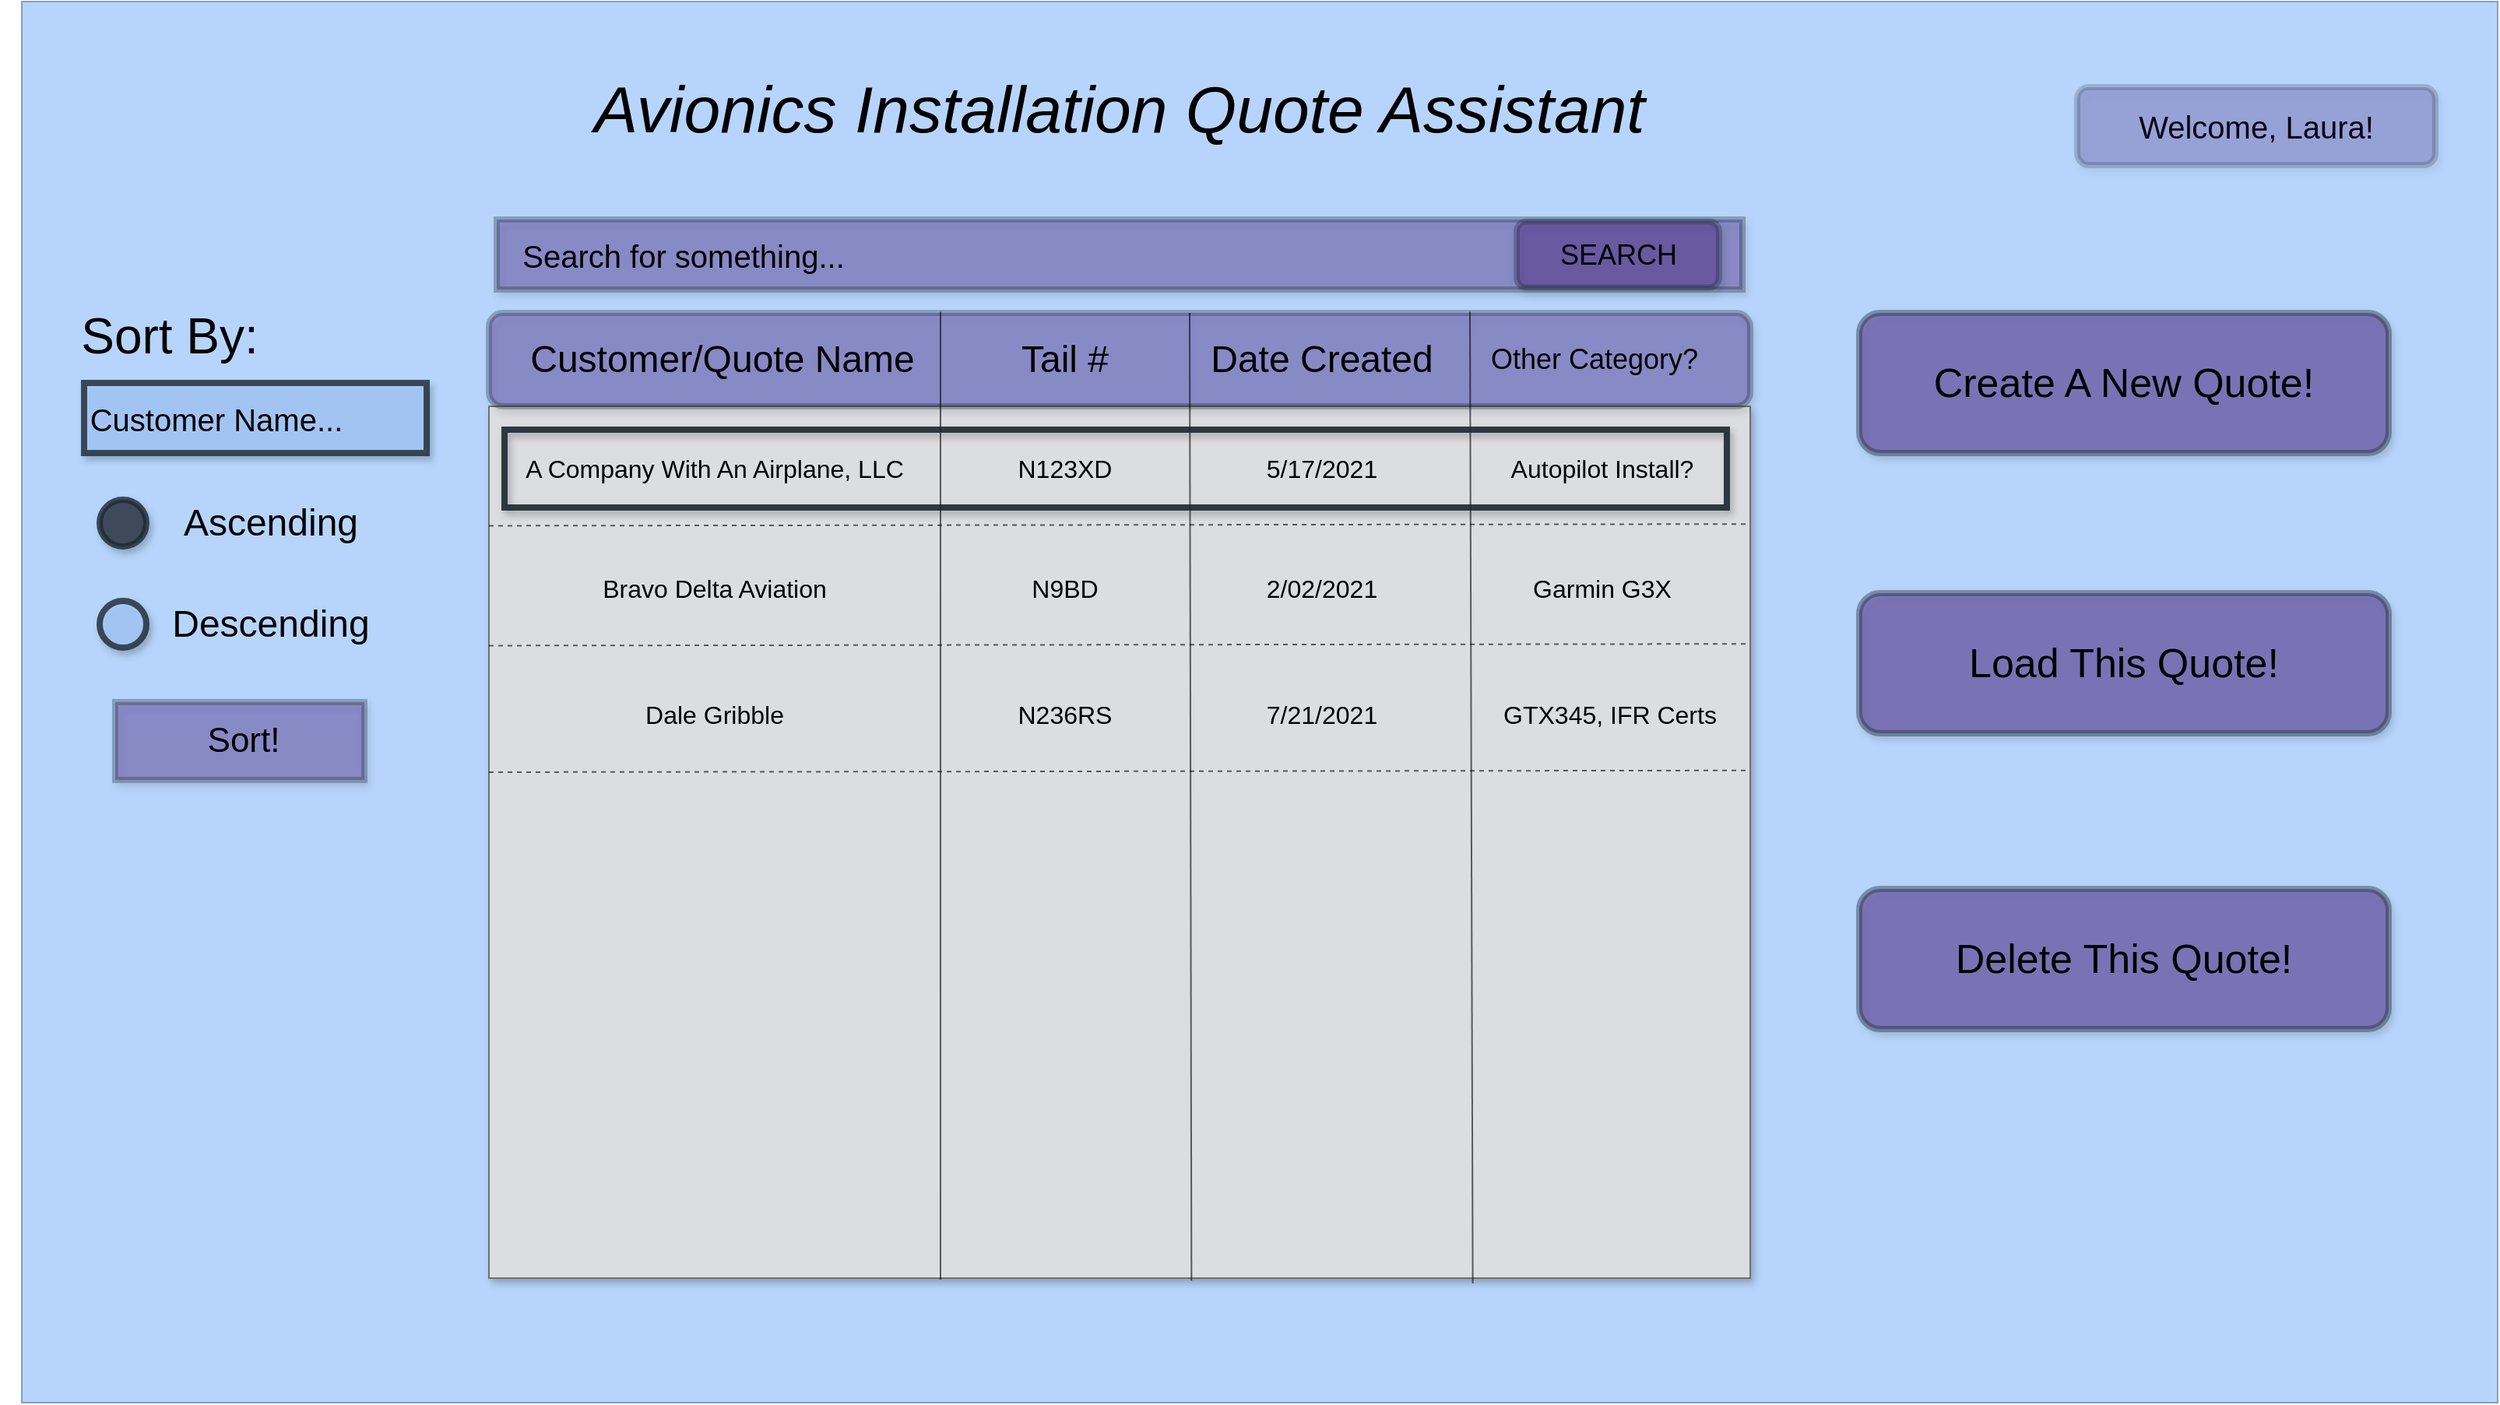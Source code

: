 <mxfile version="14.6.13" type="device"><diagram id="6U93knNAuOLgVZMRlZt9" name="Page-1"><mxGraphModel dx="1740" dy="1410" grid="1" gridSize="10" guides="1" tooltips="1" connect="1" arrows="1" fold="1" page="1" pageScale="1" pageWidth="850" pageHeight="1100" math="0" shadow="0"><root><mxCell id="0"/><mxCell id="1" parent="0"/><mxCell id="J-xcn78S-y5r1iiGGd38-1" value="" style="rounded=0;whiteSpace=wrap;html=1;flipH=1;strokeColor=#6c8ebf;opacity=80;fillColor=#A6CBFC;" parent="1" vertex="1"><mxGeometry x="70" y="170" width="1590" height="900" as="geometry"/></mxCell><mxCell id="J-xcn78S-y5r1iiGGd38-2" value="" style="rounded=0;whiteSpace=wrap;html=1;strokeColor=#666666;glass=0;sketch=0;shadow=1;opacity=90;fillColor=#E3E3E3;" parent="1" vertex="1"><mxGeometry x="370" y="430" width="810" height="560" as="geometry"/></mxCell><mxCell id="J-xcn78S-y5r1iiGGd38-3" value="" style="rounded=1;whiteSpace=wrap;html=1;fontColor=#ffffff;fillColor=#380070;shadow=1;opacity=30;strokeWidth=4;strokeColor=#1C2730;" parent="1" vertex="1"><mxGeometry x="370" y="370" width="810" height="60" as="geometry"/></mxCell><mxCell id="J-xcn78S-y5r1iiGGd38-4" value="&lt;div style=&quot;font-size: 24px&quot;&gt;&lt;font style=&quot;font-size: 24px&quot;&gt;Customer/Quote Name&lt;/font&gt;&lt;/div&gt;" style="text;html=1;strokeColor=none;fillColor=none;align=center;verticalAlign=middle;whiteSpace=wrap;rounded=0;shadow=1;glass=0;sketch=0;opacity=30;" parent="1" vertex="1"><mxGeometry x="380" y="380" width="280" height="40" as="geometry"/></mxCell><mxCell id="J-xcn78S-y5r1iiGGd38-5" value="" style="endArrow=none;html=1;entryX=0.358;entryY=-0.013;entryDx=0;entryDy=0;entryPerimeter=0;opacity=60;" parent="1" target="J-xcn78S-y5r1iiGGd38-3" edge="1"><mxGeometry width="50" height="50" relative="1" as="geometry"><mxPoint x="660" y="991" as="sourcePoint"/><mxPoint x="700" y="470" as="targetPoint"/></mxGeometry></mxCell><mxCell id="J-xcn78S-y5r1iiGGd38-6" value="&lt;font style=&quot;font-size: 24px&quot;&gt;Tail #&lt;/font&gt;" style="text;html=1;strokeColor=none;fillColor=none;align=center;verticalAlign=middle;whiteSpace=wrap;rounded=0;shadow=1;glass=0;sketch=0;opacity=30;" parent="1" vertex="1"><mxGeometry x="690" y="385" width="100" height="30" as="geometry"/></mxCell><mxCell id="J-xcn78S-y5r1iiGGd38-7" value="" style="endArrow=none;html=1;entryX=0.358;entryY=-0.013;entryDx=0;entryDy=0;entryPerimeter=0;opacity=60;exitX=0.557;exitY=1.003;exitDx=0;exitDy=0;exitPerimeter=0;" parent="1" source="J-xcn78S-y5r1iiGGd38-2" edge="1"><mxGeometry width="50" height="50" relative="1" as="geometry"><mxPoint x="820.02" y="430.78" as="sourcePoint"/><mxPoint x="820" y="370.0" as="targetPoint"/></mxGeometry></mxCell><mxCell id="J-xcn78S-y5r1iiGGd38-9" value="&lt;font style=&quot;font-size: 24px&quot;&gt;Date Created&lt;/font&gt;" style="text;html=1;strokeColor=none;fillColor=none;align=center;verticalAlign=middle;whiteSpace=wrap;rounded=0;shadow=1;glass=0;sketch=0;opacity=30;" parent="1" vertex="1"><mxGeometry x="830" y="380" width="150" height="40" as="geometry"/></mxCell><mxCell id="J-xcn78S-y5r1iiGGd38-10" value="" style="endArrow=none;html=1;entryX=0.358;entryY=-0.013;entryDx=0;entryDy=0;entryPerimeter=0;opacity=60;exitX=0.78;exitY=1.006;exitDx=0;exitDy=0;exitPerimeter=0;" parent="1" source="J-xcn78S-y5r1iiGGd38-2" edge="1"><mxGeometry width="50" height="50" relative="1" as="geometry"><mxPoint x="1000.02" y="430" as="sourcePoint"/><mxPoint x="1000" y="369.22" as="targetPoint"/></mxGeometry></mxCell><mxCell id="J-xcn78S-y5r1iiGGd38-11" value="&lt;font style=&quot;font-size: 18px&quot;&gt;Other Category?&lt;br&gt;&lt;/font&gt;" style="text;html=1;strokeColor=none;fillColor=none;align=center;verticalAlign=middle;whiteSpace=wrap;rounded=0;shadow=1;glass=0;sketch=0;opacity=30;" parent="1" vertex="1"><mxGeometry x="1010" y="380" width="140" height="40" as="geometry"/></mxCell><mxCell id="J-xcn78S-y5r1iiGGd38-13" value="" style="rounded=0;whiteSpace=wrap;html=1;shadow=1;glass=0;sketch=0;strokeColor=#1C2730;strokeWidth=4;fillColor=#A6CBFC;gradientColor=none;opacity=80;" parent="1" vertex="1"><mxGeometry x="110" y="415" width="220" height="45" as="geometry"/></mxCell><mxCell id="J-xcn78S-y5r1iiGGd38-14" value="&lt;font style=&quot;font-size: 32px&quot;&gt;Sort By:&lt;br&gt;&lt;/font&gt;" style="text;html=1;strokeColor=none;fillColor=none;align=center;verticalAlign=middle;whiteSpace=wrap;rounded=0;shadow=1;glass=0;sketch=0;opacity=80;" parent="1" vertex="1"><mxGeometry x="60" y="355" width="210" height="60" as="geometry"/></mxCell><mxCell id="J-xcn78S-y5r1iiGGd38-17" value="&lt;font style=&quot;font-size: 20px&quot;&gt;Customer Name...&lt;/font&gt;" style="text;html=1;strokeColor=none;fillColor=none;align=center;verticalAlign=middle;whiteSpace=wrap;rounded=0;shadow=1;glass=0;sketch=0;opacity=80;" parent="1" vertex="1"><mxGeometry x="110" y="415" width="170" height="45" as="geometry"/></mxCell><mxCell id="J-xcn78S-y5r1iiGGd38-18" value="" style="ellipse;whiteSpace=wrap;html=1;aspect=fixed;rounded=0;shadow=1;glass=0;sketch=0;strokeColor=#1C2730;strokeWidth=4;gradientColor=none;opacity=80;fillColor=#28313D;" parent="1" vertex="1"><mxGeometry x="120" y="490" width="30" height="30" as="geometry"/></mxCell><mxCell id="J-xcn78S-y5r1iiGGd38-19" value="&lt;font style=&quot;font-size: 24px&quot;&gt;Ascending&lt;/font&gt;" style="text;html=1;strokeColor=none;fillColor=none;align=center;verticalAlign=middle;whiteSpace=wrap;rounded=0;shadow=1;glass=0;sketch=0;opacity=80;" parent="1" vertex="1"><mxGeometry x="160" y="485" width="140" height="40" as="geometry"/></mxCell><mxCell id="J-xcn78S-y5r1iiGGd38-20" value="" style="ellipse;whiteSpace=wrap;html=1;aspect=fixed;rounded=0;shadow=1;glass=0;sketch=0;strokeColor=#1C2730;strokeWidth=4;fillColor=#A6CBFC;gradientColor=none;opacity=80;" parent="1" vertex="1"><mxGeometry x="120" y="555" width="30" height="30" as="geometry"/></mxCell><mxCell id="J-xcn78S-y5r1iiGGd38-21" value="&lt;div style=&quot;font-size: 24px&quot;&gt;&lt;font style=&quot;font-size: 24px&quot;&gt;Descending&lt;/font&gt;&lt;/div&gt;" style="text;html=1;strokeColor=none;fillColor=none;align=center;verticalAlign=middle;whiteSpace=wrap;rounded=0;shadow=1;glass=0;sketch=0;opacity=80;" parent="1" vertex="1"><mxGeometry x="160" y="550" width="140" height="40" as="geometry"/></mxCell><mxCell id="J-xcn78S-y5r1iiGGd38-22" value="" style="rounded=0;whiteSpace=wrap;html=1;shadow=1;glass=0;sketch=0;strokeColor=#1C2730;strokeWidth=4;gradientColor=none;opacity=30;fillColor=#380070;" parent="1" vertex="1"><mxGeometry x="130" y="620" width="160" height="50" as="geometry"/></mxCell><mxCell id="J-xcn78S-y5r1iiGGd38-23" value="&lt;font style=&quot;font-size: 22px&quot;&gt;Sort!&lt;/font&gt;" style="text;html=1;strokeColor=none;fillColor=none;align=center;verticalAlign=middle;whiteSpace=wrap;rounded=0;shadow=1;glass=0;sketch=0;opacity=30;" parent="1" vertex="1"><mxGeometry x="145" y="625" width="135" height="40" as="geometry"/></mxCell><mxCell id="J-xcn78S-y5r1iiGGd38-24" value="&lt;font style=&quot;font-size: 16px&quot;&gt;A Company With An Airplane, LLC&lt;br&gt;&lt;/font&gt;" style="text;html=1;strokeColor=none;fillColor=none;align=center;verticalAlign=middle;whiteSpace=wrap;rounded=0;shadow=1;glass=0;sketch=0;opacity=30;" parent="1" vertex="1"><mxGeometry x="380" y="440" width="270" height="60" as="geometry"/></mxCell><mxCell id="J-xcn78S-y5r1iiGGd38-27" value="&lt;font style=&quot;font-size: 16px&quot;&gt;N123XD&lt;/font&gt;" style="text;html=1;strokeColor=none;fillColor=none;align=center;verticalAlign=middle;whiteSpace=wrap;rounded=0;shadow=1;glass=0;sketch=0;opacity=30;" parent="1" vertex="1"><mxGeometry x="675" y="450" width="130" height="40" as="geometry"/></mxCell><mxCell id="J-xcn78S-y5r1iiGGd38-28" value="&lt;font style=&quot;font-size: 16px&quot;&gt;5/17/2021&lt;/font&gt;" style="text;html=1;strokeColor=none;fillColor=none;align=center;verticalAlign=middle;whiteSpace=wrap;rounded=0;shadow=1;glass=0;sketch=0;opacity=30;" parent="1" vertex="1"><mxGeometry x="840" y="450" width="130" height="40" as="geometry"/></mxCell><mxCell id="J-xcn78S-y5r1iiGGd38-30" value="&lt;font style=&quot;font-size: 16px&quot;&gt;Autopilot Install?&lt;br&gt;&lt;/font&gt;" style="text;html=1;strokeColor=none;fillColor=none;align=center;verticalAlign=middle;whiteSpace=wrap;rounded=0;shadow=1;glass=0;sketch=0;opacity=30;" parent="1" vertex="1"><mxGeometry x="1020" y="450" width="130" height="40" as="geometry"/></mxCell><mxCell id="J-xcn78S-y5r1iiGGd38-31" value="" style="endArrow=none;dashed=1;html=1;fillColor=#696969;opacity=60;exitX=0;exitY=0.137;exitDx=0;exitDy=0;exitPerimeter=0;entryX=1;entryY=0.135;entryDx=0;entryDy=0;entryPerimeter=0;" parent="1" source="J-xcn78S-y5r1iiGGd38-2" target="J-xcn78S-y5r1iiGGd38-2" edge="1"><mxGeometry width="50" height="50" relative="1" as="geometry"><mxPoint x="720" y="630" as="sourcePoint"/><mxPoint x="770" y="580" as="targetPoint"/></mxGeometry></mxCell><mxCell id="J-xcn78S-y5r1iiGGd38-32" value="&lt;font style=&quot;font-size: 16px&quot;&gt;Bravo Delta Aviation&lt;br&gt;&lt;/font&gt;" style="text;html=1;strokeColor=none;fillColor=none;align=center;verticalAlign=middle;whiteSpace=wrap;rounded=0;shadow=1;glass=0;sketch=0;opacity=30;" parent="1" vertex="1"><mxGeometry x="380" y="517" width="270" height="60" as="geometry"/></mxCell><mxCell id="J-xcn78S-y5r1iiGGd38-33" value="&lt;font style=&quot;font-size: 16px&quot;&gt;N9BD&lt;/font&gt;" style="text;html=1;strokeColor=none;fillColor=none;align=center;verticalAlign=middle;whiteSpace=wrap;rounded=0;shadow=1;glass=0;sketch=0;opacity=30;" parent="1" vertex="1"><mxGeometry x="675" y="527" width="130" height="40" as="geometry"/></mxCell><mxCell id="J-xcn78S-y5r1iiGGd38-34" value="&lt;font style=&quot;font-size: 16px&quot;&gt;2/02/2021&lt;/font&gt;" style="text;html=1;strokeColor=none;fillColor=none;align=center;verticalAlign=middle;whiteSpace=wrap;rounded=0;shadow=1;glass=0;sketch=0;opacity=30;" parent="1" vertex="1"><mxGeometry x="840" y="527" width="130" height="40" as="geometry"/></mxCell><mxCell id="J-xcn78S-y5r1iiGGd38-35" value="&lt;font style=&quot;font-size: 16px&quot;&gt;Garmin G3X&lt;br&gt;&lt;/font&gt;" style="text;html=1;strokeColor=none;fillColor=none;align=center;verticalAlign=middle;whiteSpace=wrap;rounded=0;shadow=1;glass=0;sketch=0;opacity=30;" parent="1" vertex="1"><mxGeometry x="1020" y="527" width="130" height="40" as="geometry"/></mxCell><mxCell id="J-xcn78S-y5r1iiGGd38-36" value="" style="endArrow=none;dashed=1;html=1;fillColor=#696969;opacity=60;exitX=0;exitY=0.137;exitDx=0;exitDy=0;exitPerimeter=0;entryX=1;entryY=0.135;entryDx=0;entryDy=0;entryPerimeter=0;" parent="1" edge="1"><mxGeometry width="50" height="50" relative="1" as="geometry"><mxPoint x="370" y="583.72" as="sourcePoint"/><mxPoint x="1180" y="582.6" as="targetPoint"/></mxGeometry></mxCell><mxCell id="J-xcn78S-y5r1iiGGd38-37" value="&lt;font style=&quot;font-size: 16px&quot;&gt;Dale Gribble&lt;br&gt;&lt;/font&gt;" style="text;html=1;strokeColor=none;fillColor=none;align=center;verticalAlign=middle;whiteSpace=wrap;rounded=0;shadow=1;glass=0;sketch=0;opacity=30;" parent="1" vertex="1"><mxGeometry x="380" y="598.28" width="270" height="60" as="geometry"/></mxCell><mxCell id="J-xcn78S-y5r1iiGGd38-38" value="&lt;font style=&quot;font-size: 16px&quot;&gt;N236RS&lt;/font&gt;" style="text;html=1;strokeColor=none;fillColor=none;align=center;verticalAlign=middle;whiteSpace=wrap;rounded=0;shadow=1;glass=0;sketch=0;opacity=30;" parent="1" vertex="1"><mxGeometry x="675" y="608.28" width="130" height="40" as="geometry"/></mxCell><mxCell id="J-xcn78S-y5r1iiGGd38-39" value="&lt;font style=&quot;font-size: 16px&quot;&gt;7/21/2021&lt;/font&gt;" style="text;html=1;strokeColor=none;fillColor=none;align=center;verticalAlign=middle;whiteSpace=wrap;rounded=0;shadow=1;glass=0;sketch=0;opacity=30;" parent="1" vertex="1"><mxGeometry x="840" y="608.28" width="130" height="40" as="geometry"/></mxCell><mxCell id="J-xcn78S-y5r1iiGGd38-40" value="&lt;font style=&quot;font-size: 16px&quot;&gt;GTX345, IFR Certs&lt;br&gt;&lt;/font&gt;" style="text;html=1;strokeColor=none;fillColor=none;align=center;verticalAlign=middle;whiteSpace=wrap;rounded=0;shadow=1;glass=0;sketch=0;opacity=30;" parent="1" vertex="1"><mxGeometry x="1020" y="608.28" width="140" height="40" as="geometry"/></mxCell><mxCell id="J-xcn78S-y5r1iiGGd38-41" value="" style="endArrow=none;dashed=1;html=1;fillColor=#696969;opacity=60;exitX=0;exitY=0.137;exitDx=0;exitDy=0;exitPerimeter=0;entryX=1;entryY=0.135;entryDx=0;entryDy=0;entryPerimeter=0;" parent="1" edge="1"><mxGeometry width="50" height="50" relative="1" as="geometry"><mxPoint x="370" y="665.0" as="sourcePoint"/><mxPoint x="1180" y="663.88" as="targetPoint"/></mxGeometry></mxCell><mxCell id="J-xcn78S-y5r1iiGGd38-42" value="&lt;i&gt;&lt;font style=&quot;font-size: 42px&quot;&gt;Avionics Installation Quote Assistant&lt;br&gt;&lt;/font&gt;&lt;/i&gt;" style="text;html=1;strokeColor=none;fillColor=none;align=center;verticalAlign=middle;whiteSpace=wrap;rounded=0;shadow=1;glass=0;sketch=0;opacity=30;" parent="1" vertex="1"><mxGeometry x="390" y="200" width="770" height="80" as="geometry"/></mxCell><mxCell id="J-xcn78S-y5r1iiGGd38-43" value="" style="rounded=0;whiteSpace=wrap;html=1;shadow=1;glass=0;sketch=0;strokeColor=#1C2730;strokeWidth=4;fillColor=#380070;gradientColor=none;opacity=30;" parent="1" vertex="1"><mxGeometry x="375" y="310" width="800" height="45" as="geometry"/></mxCell><mxCell id="J-xcn78S-y5r1iiGGd38-44" value="&lt;font style=&quot;font-size: 20px&quot;&gt;Search for something...&lt;/font&gt;" style="text;html=1;strokeColor=none;fillColor=none;align=center;verticalAlign=middle;whiteSpace=wrap;rounded=0;shadow=1;glass=0;sketch=0;opacity=30;" parent="1" vertex="1"><mxGeometry x="380" y="321.25" width="230" height="22.5" as="geometry"/></mxCell><mxCell id="J-xcn78S-y5r1iiGGd38-46" value="" style="rounded=1;whiteSpace=wrap;html=1;shadow=1;glass=0;sketch=0;strokeColor=#1C2730;strokeWidth=4;fillColor=#380070;gradientColor=none;opacity=30;" parent="1" vertex="1"><mxGeometry x="1030" y="311.25" width="130" height="42.5" as="geometry"/></mxCell><mxCell id="J-xcn78S-y5r1iiGGd38-47" value="&lt;font style=&quot;font-size: 18px&quot;&gt;SEARCH&lt;/font&gt;" style="text;html=1;strokeColor=none;fillColor=none;align=center;verticalAlign=middle;whiteSpace=wrap;rounded=0;shadow=1;glass=0;sketch=0;opacity=30;" parent="1" vertex="1"><mxGeometry x="1052.5" y="307.5" width="85" height="50" as="geometry"/></mxCell><mxCell id="J-xcn78S-y5r1iiGGd38-48" value="" style="rounded=0;whiteSpace=wrap;html=1;shadow=1;glass=0;sketch=0;strokeColor=#1C2730;strokeWidth=4;gradientColor=none;opacity=90;fillColor=none;" parent="1" vertex="1"><mxGeometry x="380" y="445" width="785" height="50" as="geometry"/></mxCell><mxCell id="J-xcn78S-y5r1iiGGd38-49" value="" style="rounded=1;whiteSpace=wrap;html=1;shadow=1;glass=0;sketch=0;strokeColor=#1C2730;strokeWidth=4;gradientColor=none;opacity=40;fillColor=#380070;" parent="1" vertex="1"><mxGeometry x="1250" y="550" width="340" height="90" as="geometry"/></mxCell><mxCell id="J-xcn78S-y5r1iiGGd38-50" value="&lt;font style=&quot;font-size: 26px&quot;&gt;Load This Quote!&lt;br&gt;&lt;/font&gt;" style="text;html=1;strokeColor=none;fillColor=none;align=center;verticalAlign=middle;whiteSpace=wrap;rounded=0;shadow=1;glass=0;sketch=0;opacity=40;" parent="1" vertex="1"><mxGeometry x="1280" y="570" width="280" height="50" as="geometry"/></mxCell><mxCell id="J-xcn78S-y5r1iiGGd38-51" value="" style="rounded=1;whiteSpace=wrap;html=1;shadow=1;glass=0;sketch=0;strokeColor=#1C2730;strokeWidth=4;gradientColor=none;opacity=40;fillColor=#380070;" parent="1" vertex="1"><mxGeometry x="1250" y="740" width="340" height="90" as="geometry"/></mxCell><mxCell id="J-xcn78S-y5r1iiGGd38-52" value="&lt;font style=&quot;font-size: 26px&quot;&gt;Delete This Quote!&lt;br&gt;&lt;/font&gt;" style="text;html=1;strokeColor=none;fillColor=none;align=center;verticalAlign=middle;whiteSpace=wrap;rounded=0;shadow=1;glass=0;sketch=0;opacity=40;" parent="1" vertex="1"><mxGeometry x="1280" y="760" width="280" height="50" as="geometry"/></mxCell><mxCell id="J-xcn78S-y5r1iiGGd38-53" value="&lt;font style=&quot;font-size: 20px&quot;&gt;Welcome, Laura!&lt;br&gt;&lt;/font&gt;" style="text;html=1;strokeColor=none;fillColor=none;align=center;verticalAlign=middle;whiteSpace=wrap;rounded=0;shadow=1;glass=0;sketch=0;opacity=40;" parent="1" vertex="1"><mxGeometry x="1415" y="210" width="180" height="80" as="geometry"/></mxCell><mxCell id="J-xcn78S-y5r1iiGGd38-54" value="" style="rounded=1;whiteSpace=wrap;html=1;shadow=1;glass=0;sketch=0;strokeColor=#1C2730;strokeWidth=4;fillColor=#380070;gradientColor=none;opacity=20;" parent="1" vertex="1"><mxGeometry x="1390" y="225" width="230" height="50" as="geometry"/></mxCell><mxCell id="30a1OFA3gYciHaTjSSKI-1" value="" style="rounded=1;whiteSpace=wrap;html=1;shadow=1;glass=0;sketch=0;strokeColor=#1C2730;strokeWidth=4;gradientColor=none;opacity=40;fillColor=#380070;" vertex="1" parent="1"><mxGeometry x="1250" y="370" width="340" height="90" as="geometry"/></mxCell><mxCell id="30a1OFA3gYciHaTjSSKI-2" value="&lt;font style=&quot;font-size: 26px&quot;&gt;Create A New Quote!&lt;br&gt;&lt;/font&gt;" style="text;html=1;strokeColor=none;fillColor=none;align=center;verticalAlign=middle;whiteSpace=wrap;rounded=0;shadow=1;glass=0;sketch=0;opacity=40;" vertex="1" parent="1"><mxGeometry x="1280" y="390" width="280" height="50" as="geometry"/></mxCell></root></mxGraphModel></diagram></mxfile>